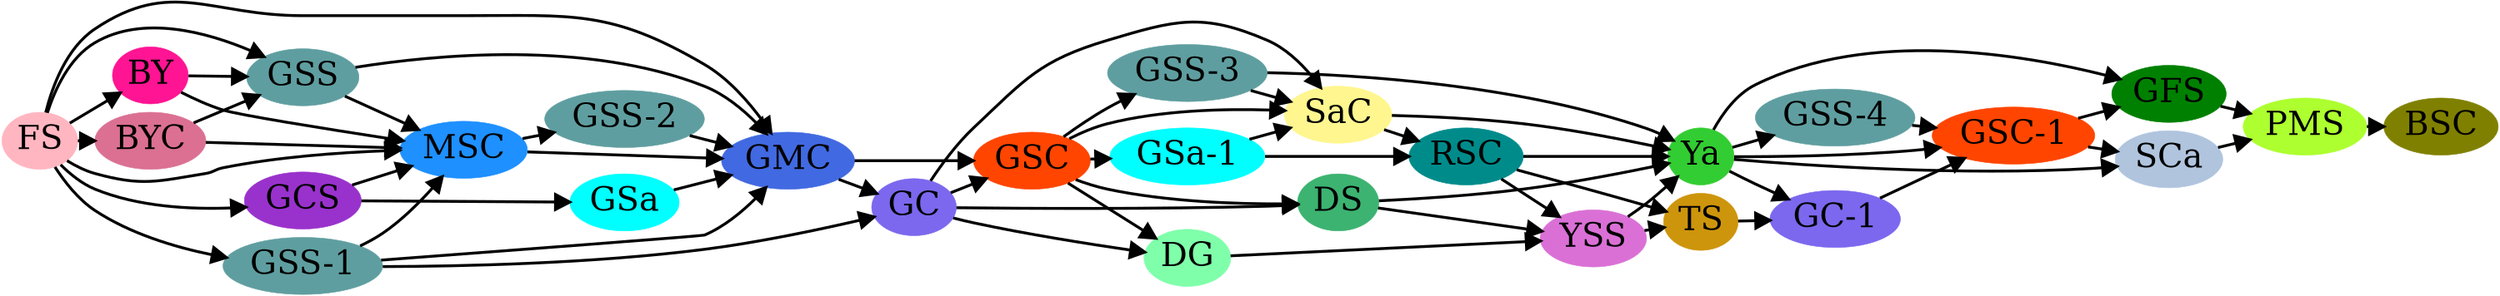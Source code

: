 strict digraph G {
	rankdir=LR size="20,20"
	node [fontsize=70 width=0.1]
	edge [arrowsize=3 penwidth=6]
	compound=true
	FS [color="#FFB6C1" pos="1,0!" rank=1 style=filled]
	BYC [color="#DB7093" pos="2,0!" rank=2 style=filled]
	BY [color="#FF1493" pos="2,-1!" rank=2 style=filled]
	GSS [color="#5F9EA0" pos="3,0!" rank=3 style=filled]
	"GSS-1" [color="#5F9EA0" pos="3,-1!" rank=3 style=filled]
	GCS [color="#9932CC" pos="3,1!" rank=3 style=filled]
	GSa [color="#00FFFF" pos="5,0!" rank=5 style=filled]
	MSC [color="#1E90FF" pos="4,0!" rank=4 style=filled]
	"GSS-2" [color="#5F9EA0" pos="5,-1!" rank=5 style=filled]
	GMC [color="#4169E1" pos="6,0!" rank=6 style=filled]
	GC [color="#7B68EE" pos="7,0!" rank=7 style=filled]
	GSC [color="#FF4500" pos="8,0!" rank=8 style=filled]
	"GSS-3" [color="#5F9EA0" pos="9,0!" rank=9 style=filled]
	"GSa-1" [color="#00FFFF" pos="9,-1!" rank=9 style=filled]
	SaC [color="#FFF68F" pos="10,0!" rank=10 style=filled]
	RSC [color="#008B8B" pos="11,0!" rank=11 style=filled]
	DG [color="#7FFFAA" pos="11,-1!" rank=11 style=filled]
	DS [color="#3CB371" pos="11,1!" rank=11 style=filled]
	YSS [color="#DA70D6" pos="12,0!" rank=12 style=filled]
	Ya [color="#32CD32" pos="13,0!" rank=13 style=filled]
	TS [color="#CD950C" pos="13,-1!" rank=13 style=filled]
	"GC-1" [color="#7B68EE" pos="14,0!" rank=14 style=filled]
	"GSS-4" [color="#5F9EA0" pos="14,-1!" rank=14 style=filled]
	"GSC-1" [color="#FF4500" pos="15,0!" rank=15 style=filled]
	SCa [color="#B0C4DE" pos="16,0!" rank=16 style=filled]
	GFS [color="#008000" pos="16,-1!" rank=16 style=filled]
	PMS [color="#ADFF2F" pos="17,0!" rank=17 style=filled]
	BSC [color="#808000" pos="18,0!" rank=18 style=filled]
	FS -> BYC [color=black dir=forward]
	FS -> BY [color=black dir=forward]
	FS -> GSS [color=black dir=forward]
	FS -> "GSS-1" [color=black dir=forward]
	FS -> GCS [color=black dir=forward]
	FS -> MSC [color=black dir=forward]
	FS -> GMC [color=black dir=forward]
	BYC -> GSS [color=black dir=forward]
	BYC -> MSC [color=black dir=forward]
	BY -> GSS [color=black dir=forward]
	BY -> MSC [color=black dir=forward]
	GSS -> MSC [color=black dir=forward]
	GSS -> GMC [color=black dir=forward]
	"GSS-1" -> MSC [color=black dir=forward]
	"GSS-1" -> GMC [color=black dir=forward]
	"GSS-1" -> GC [color=black dir=forward]
	GCS -> GSa [color=black dir=forward]
	GCS -> MSC [color=black dir=forward]
	GSa -> GMC [color=black dir=forward]
	MSC -> "GSS-2" [color=black dir=forward]
	MSC -> GMC [color=black dir=forward]
	"GSS-2" -> GMC [color=black dir=forward]
	GMC -> GC [color=black dir=forward]
	GMC -> GSC [color=black dir=forward]
	GC -> GSC [color=black dir=forward]
	GC -> SaC [color=black dir=forward]
	GC -> DG [color=black dir=forward]
	GC -> DS [color=black dir=forward]
	GSC -> "GSS-3" [color=black dir=forward]
	GSC -> "GSa-1" [color=black dir=forward]
	GSC -> SaC [color=black dir=forward]
	GSC -> DG [color=black dir=forward]
	GSC -> DS [color=black dir=forward]
	"GSS-3" -> SaC [color=black dir=forward]
	"GSS-3" -> Ya [color=black dir=forward]
	"GSa-1" -> SaC [color=black dir=forward]
	"GSa-1" -> RSC [color=black dir=forward]
	SaC -> RSC [color=black dir=forward]
	SaC -> Ya [color=black dir=forward]
	RSC -> YSS [color=black dir=forward]
	RSC -> Ya [color=black dir=forward]
	RSC -> TS [color=black dir=forward]
	DG -> YSS [color=black dir=forward]
	DS -> YSS [color=black dir=forward]
	DS -> Ya [color=black dir=forward]
	YSS -> Ya [color=black dir=forward]
	YSS -> TS [color=black dir=forward]
	Ya -> "GC-1" [color=black dir=forward]
	Ya -> "GSS-4" [color=black dir=forward]
	Ya -> "GSC-1" [color=black dir=forward]
	Ya -> SCa [color=black dir=forward]
	Ya -> GFS [color=black dir=forward]
	TS -> "GC-1" [color=black dir=forward]
	"GC-1" -> "GSC-1" [color=black dir=forward]
	"GSS-4" -> "GSC-1" [color=black dir=forward]
	"GSC-1" -> SCa [color=black dir=forward]
	"GSC-1" -> GFS [color=black dir=forward]
	SCa -> PMS [color=black dir=forward]
	GFS -> PMS [color=black dir=forward]
	PMS -> BSC [color=black dir=forward]
}
